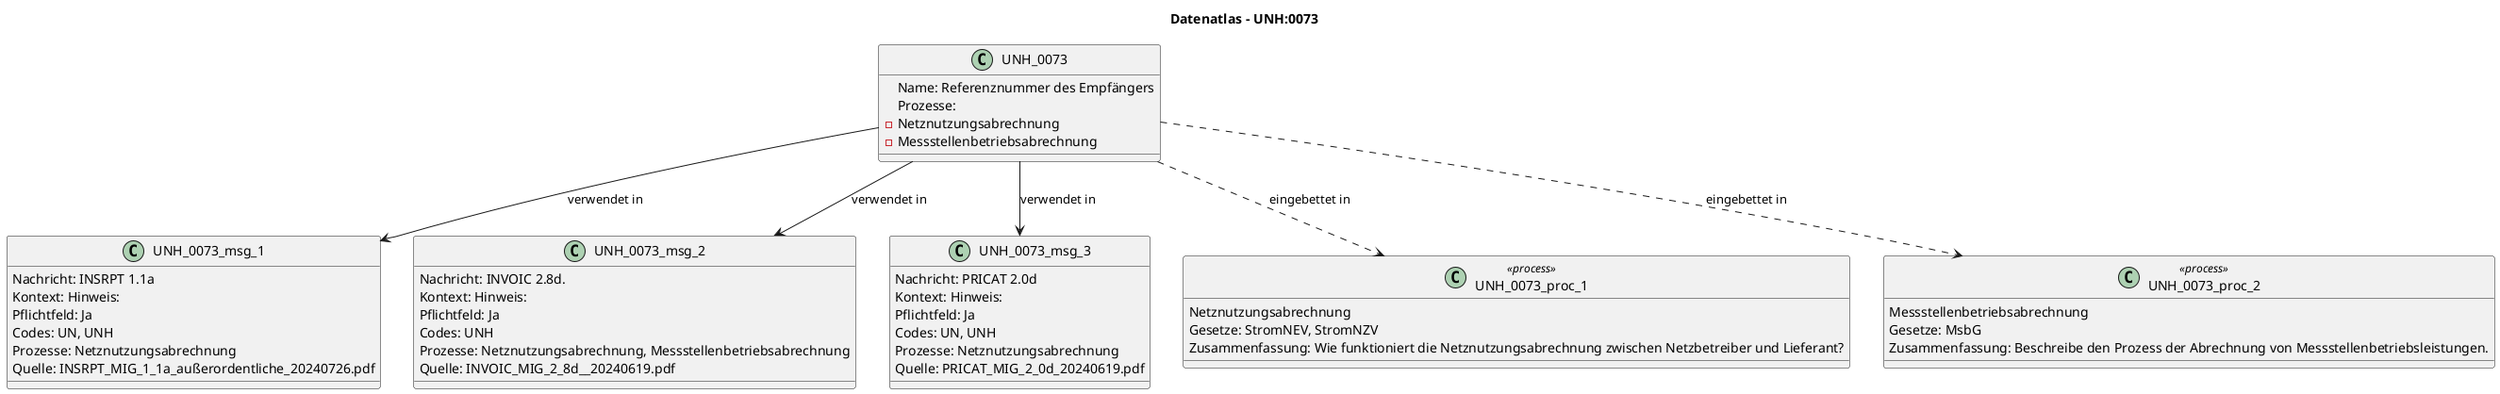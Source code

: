 @startuml
title Datenatlas – UNH:0073
class UNH_0073 {
  Name: Referenznummer des Empfängers
  Prozesse:
    - Netznutzungsabrechnung
    - Messstellenbetriebsabrechnung
}
class UNH_0073_msg_1 {
  Nachricht: INSRPT 1.1a
  Kontext: Hinweis:
  Pflichtfeld: Ja
  Codes: UN, UNH
  Prozesse: Netznutzungsabrechnung
  Quelle: INSRPT_MIG_1_1a_außerordentliche_20240726.pdf
}
UNH_0073 --> UNH_0073_msg_1 : verwendet in
class UNH_0073_msg_2 {
  Nachricht: INVOIC 2.8d.
  Kontext: Hinweis:
  Pflichtfeld: Ja
  Codes: UNH
  Prozesse: Netznutzungsabrechnung, Messstellenbetriebsabrechnung
  Quelle: INVOIC_MIG_2_8d__20240619.pdf
}
UNH_0073 --> UNH_0073_msg_2 : verwendet in
class UNH_0073_msg_3 {
  Nachricht: PRICAT 2.0d
  Kontext: Hinweis:
  Pflichtfeld: Ja
  Codes: UN, UNH
  Prozesse: Netznutzungsabrechnung
  Quelle: PRICAT_MIG_2_0d_20240619.pdf
}
UNH_0073 --> UNH_0073_msg_3 : verwendet in
class UNH_0073_proc_1 <<process>> {
  Netznutzungsabrechnung
  Gesetze: StromNEV, StromNZV
  Zusammenfassung: Wie funktioniert die Netznutzungsabrechnung zwischen Netzbetreiber und Lieferant?
}
UNH_0073 ..> UNH_0073_proc_1 : eingebettet in
class UNH_0073_proc_2 <<process>> {
  Messstellenbetriebsabrechnung
  Gesetze: MsbG
  Zusammenfassung: Beschreibe den Prozess der Abrechnung von Messstellenbetriebsleistungen.
}
UNH_0073 ..> UNH_0073_proc_2 : eingebettet in
@enduml